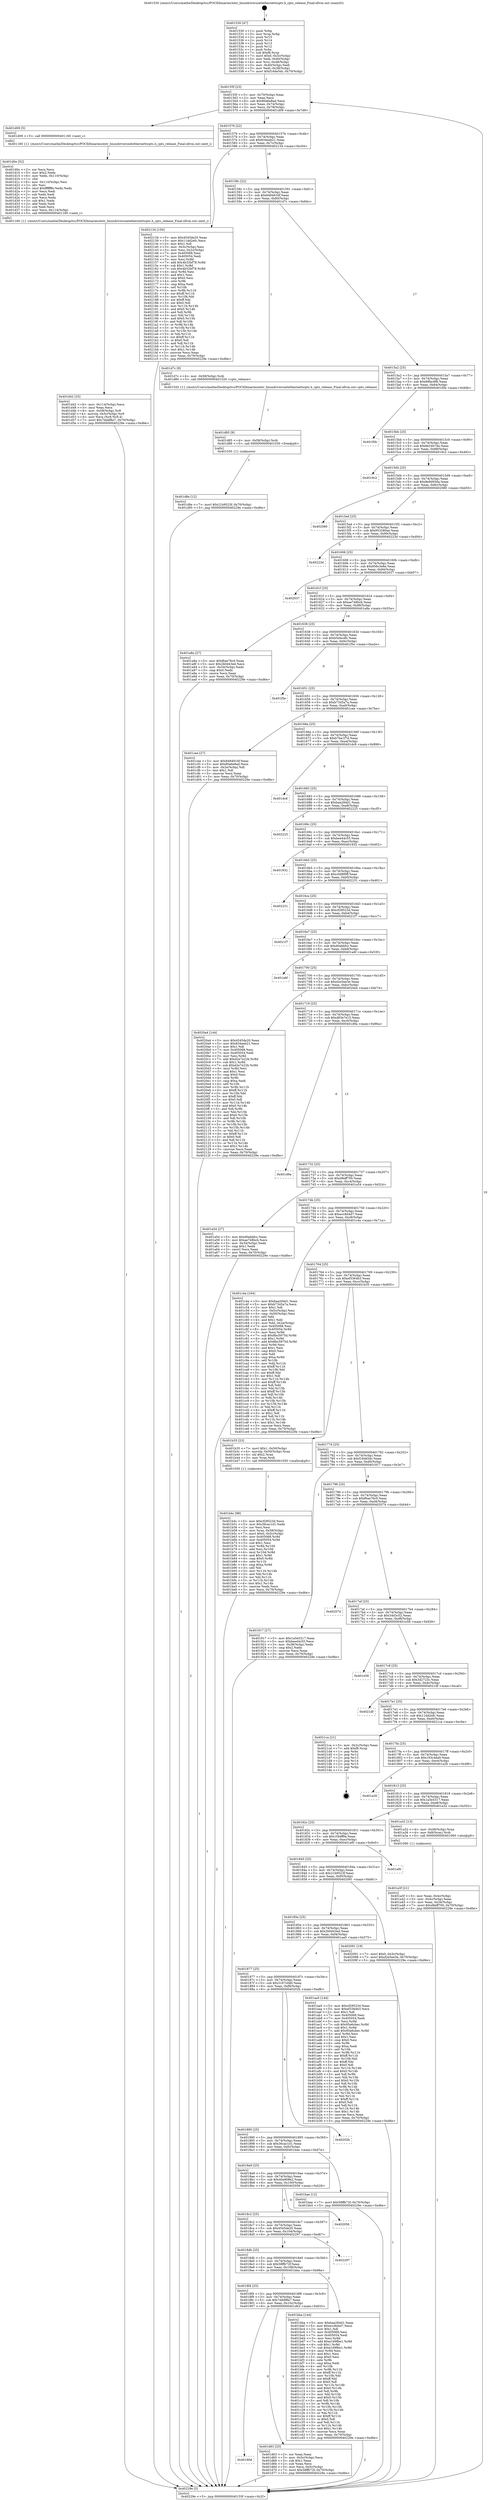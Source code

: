 digraph "0x401530" {
  label = "0x401530 (/mnt/c/Users/mathe/Desktop/tcc/POCII/binaries/extr_linuxdriversnetethernetticpts.h_cpts_release_Final-ollvm.out::main(0))"
  labelloc = "t"
  node[shape=record]

  Entry [label="",width=0.3,height=0.3,shape=circle,fillcolor=black,style=filled]
  "0x40155f" [label="{
     0x40155f [23]\l
     | [instrs]\l
     &nbsp;&nbsp;0x40155f \<+3\>: mov -0x70(%rbp),%eax\l
     &nbsp;&nbsp;0x401562 \<+2\>: mov %eax,%ecx\l
     &nbsp;&nbsp;0x401564 \<+6\>: sub $0x80a6e8ad,%ecx\l
     &nbsp;&nbsp;0x40156a \<+3\>: mov %eax,-0x74(%rbp)\l
     &nbsp;&nbsp;0x40156d \<+3\>: mov %ecx,-0x78(%rbp)\l
     &nbsp;&nbsp;0x401570 \<+6\>: je 0000000000401d09 \<main+0x7d9\>\l
  }"]
  "0x401d09" [label="{
     0x401d09 [5]\l
     | [instrs]\l
     &nbsp;&nbsp;0x401d09 \<+5\>: call 0000000000401160 \<next_i\>\l
     | [calls]\l
     &nbsp;&nbsp;0x401160 \{1\} (/mnt/c/Users/mathe/Desktop/tcc/POCII/binaries/extr_linuxdriversnetethernetticpts.h_cpts_release_Final-ollvm.out::next_i)\l
  }"]
  "0x401576" [label="{
     0x401576 [22]\l
     | [instrs]\l
     &nbsp;&nbsp;0x401576 \<+5\>: jmp 000000000040157b \<main+0x4b\>\l
     &nbsp;&nbsp;0x40157b \<+3\>: mov -0x74(%rbp),%eax\l
     &nbsp;&nbsp;0x40157e \<+5\>: sub $0x834eeb21,%eax\l
     &nbsp;&nbsp;0x401583 \<+3\>: mov %eax,-0x7c(%rbp)\l
     &nbsp;&nbsp;0x401586 \<+6\>: je 0000000000402134 \<main+0xc04\>\l
  }"]
  Exit [label="",width=0.3,height=0.3,shape=circle,fillcolor=black,style=filled,peripheries=2]
  "0x402134" [label="{
     0x402134 [150]\l
     | [instrs]\l
     &nbsp;&nbsp;0x402134 \<+5\>: mov $0x4545de20,%eax\l
     &nbsp;&nbsp;0x402139 \<+5\>: mov $0x11dd2efc,%ecx\l
     &nbsp;&nbsp;0x40213e \<+2\>: mov $0x1,%dl\l
     &nbsp;&nbsp;0x402140 \<+3\>: mov -0x3c(%rbp),%esi\l
     &nbsp;&nbsp;0x402143 \<+3\>: mov %esi,-0x2c(%rbp)\l
     &nbsp;&nbsp;0x402146 \<+7\>: mov 0x405068,%esi\l
     &nbsp;&nbsp;0x40214d \<+7\>: mov 0x405054,%edi\l
     &nbsp;&nbsp;0x402154 \<+3\>: mov %esi,%r8d\l
     &nbsp;&nbsp;0x402157 \<+7\>: add $0x4b32bf78,%r8d\l
     &nbsp;&nbsp;0x40215e \<+4\>: sub $0x1,%r8d\l
     &nbsp;&nbsp;0x402162 \<+7\>: sub $0x4b32bf78,%r8d\l
     &nbsp;&nbsp;0x402169 \<+4\>: imul %r8d,%esi\l
     &nbsp;&nbsp;0x40216d \<+3\>: and $0x1,%esi\l
     &nbsp;&nbsp;0x402170 \<+3\>: cmp $0x0,%esi\l
     &nbsp;&nbsp;0x402173 \<+4\>: sete %r9b\l
     &nbsp;&nbsp;0x402177 \<+3\>: cmp $0xa,%edi\l
     &nbsp;&nbsp;0x40217a \<+4\>: setl %r10b\l
     &nbsp;&nbsp;0x40217e \<+3\>: mov %r9b,%r11b\l
     &nbsp;&nbsp;0x402181 \<+4\>: xor $0xff,%r11b\l
     &nbsp;&nbsp;0x402185 \<+3\>: mov %r10b,%bl\l
     &nbsp;&nbsp;0x402188 \<+3\>: xor $0xff,%bl\l
     &nbsp;&nbsp;0x40218b \<+3\>: xor $0x0,%dl\l
     &nbsp;&nbsp;0x40218e \<+3\>: mov %r11b,%r14b\l
     &nbsp;&nbsp;0x402191 \<+4\>: and $0x0,%r14b\l
     &nbsp;&nbsp;0x402195 \<+3\>: and %dl,%r9b\l
     &nbsp;&nbsp;0x402198 \<+3\>: mov %bl,%r15b\l
     &nbsp;&nbsp;0x40219b \<+4\>: and $0x0,%r15b\l
     &nbsp;&nbsp;0x40219f \<+3\>: and %dl,%r10b\l
     &nbsp;&nbsp;0x4021a2 \<+3\>: or %r9b,%r14b\l
     &nbsp;&nbsp;0x4021a5 \<+3\>: or %r10b,%r15b\l
     &nbsp;&nbsp;0x4021a8 \<+3\>: xor %r15b,%r14b\l
     &nbsp;&nbsp;0x4021ab \<+3\>: or %bl,%r11b\l
     &nbsp;&nbsp;0x4021ae \<+4\>: xor $0xff,%r11b\l
     &nbsp;&nbsp;0x4021b2 \<+3\>: or $0x0,%dl\l
     &nbsp;&nbsp;0x4021b5 \<+3\>: and %dl,%r11b\l
     &nbsp;&nbsp;0x4021b8 \<+3\>: or %r11b,%r14b\l
     &nbsp;&nbsp;0x4021bb \<+4\>: test $0x1,%r14b\l
     &nbsp;&nbsp;0x4021bf \<+3\>: cmovne %ecx,%eax\l
     &nbsp;&nbsp;0x4021c2 \<+3\>: mov %eax,-0x70(%rbp)\l
     &nbsp;&nbsp;0x4021c5 \<+5\>: jmp 000000000040229e \<main+0xd6e\>\l
  }"]
  "0x40158c" [label="{
     0x40158c [22]\l
     | [instrs]\l
     &nbsp;&nbsp;0x40158c \<+5\>: jmp 0000000000401591 \<main+0x61\>\l
     &nbsp;&nbsp;0x401591 \<+3\>: mov -0x74(%rbp),%eax\l
     &nbsp;&nbsp;0x401594 \<+5\>: sub $0x8484916f,%eax\l
     &nbsp;&nbsp;0x401599 \<+3\>: mov %eax,-0x80(%rbp)\l
     &nbsp;&nbsp;0x40159c \<+6\>: je 0000000000401d7c \<main+0x84c\>\l
  }"]
  "0x401d8e" [label="{
     0x401d8e [12]\l
     | [instrs]\l
     &nbsp;&nbsp;0x401d8e \<+7\>: movl $0x21b9523f,-0x70(%rbp)\l
     &nbsp;&nbsp;0x401d95 \<+5\>: jmp 000000000040229e \<main+0xd6e\>\l
  }"]
  "0x401d7c" [label="{
     0x401d7c [9]\l
     | [instrs]\l
     &nbsp;&nbsp;0x401d7c \<+4\>: mov -0x58(%rbp),%rdi\l
     &nbsp;&nbsp;0x401d80 \<+5\>: call 0000000000401520 \<cpts_release\>\l
     | [calls]\l
     &nbsp;&nbsp;0x401520 \{1\} (/mnt/c/Users/mathe/Desktop/tcc/POCII/binaries/extr_linuxdriversnetethernetticpts.h_cpts_release_Final-ollvm.out::cpts_release)\l
  }"]
  "0x4015a2" [label="{
     0x4015a2 [25]\l
     | [instrs]\l
     &nbsp;&nbsp;0x4015a2 \<+5\>: jmp 00000000004015a7 \<main+0x77\>\l
     &nbsp;&nbsp;0x4015a7 \<+3\>: mov -0x74(%rbp),%eax\l
     &nbsp;&nbsp;0x4015aa \<+5\>: sub $0x89fac6f6,%eax\l
     &nbsp;&nbsp;0x4015af \<+6\>: mov %eax,-0x84(%rbp)\l
     &nbsp;&nbsp;0x4015b5 \<+6\>: je 0000000000401f0b \<main+0x9db\>\l
  }"]
  "0x401d85" [label="{
     0x401d85 [9]\l
     | [instrs]\l
     &nbsp;&nbsp;0x401d85 \<+4\>: mov -0x58(%rbp),%rdi\l
     &nbsp;&nbsp;0x401d89 \<+5\>: call 0000000000401030 \<free@plt\>\l
     | [calls]\l
     &nbsp;&nbsp;0x401030 \{1\} (unknown)\l
  }"]
  "0x401f0b" [label="{
     0x401f0b\l
  }", style=dashed]
  "0x4015bb" [label="{
     0x4015bb [25]\l
     | [instrs]\l
     &nbsp;&nbsp;0x4015bb \<+5\>: jmp 00000000004015c0 \<main+0x90\>\l
     &nbsp;&nbsp;0x4015c0 \<+3\>: mov -0x74(%rbp),%eax\l
     &nbsp;&nbsp;0x4015c3 \<+5\>: sub $0x8e24b7de,%eax\l
     &nbsp;&nbsp;0x4015c8 \<+6\>: mov %eax,-0x88(%rbp)\l
     &nbsp;&nbsp;0x4015ce \<+6\>: je 00000000004019c2 \<main+0x492\>\l
  }"]
  "0x40190d" [label="{
     0x40190d\l
  }", style=dashed]
  "0x4019c2" [label="{
     0x4019c2\l
  }", style=dashed]
  "0x4015d4" [label="{
     0x4015d4 [25]\l
     | [instrs]\l
     &nbsp;&nbsp;0x4015d4 \<+5\>: jmp 00000000004015d9 \<main+0xa9\>\l
     &nbsp;&nbsp;0x4015d9 \<+3\>: mov -0x74(%rbp),%eax\l
     &nbsp;&nbsp;0x4015dc \<+5\>: sub $0x8e9d93da,%eax\l
     &nbsp;&nbsp;0x4015e1 \<+6\>: mov %eax,-0x8c(%rbp)\l
     &nbsp;&nbsp;0x4015e7 \<+6\>: je 0000000000402080 \<main+0xb50\>\l
  }"]
  "0x401d63" [label="{
     0x401d63 [25]\l
     | [instrs]\l
     &nbsp;&nbsp;0x401d63 \<+2\>: xor %eax,%eax\l
     &nbsp;&nbsp;0x401d65 \<+3\>: mov -0x5c(%rbp),%ecx\l
     &nbsp;&nbsp;0x401d68 \<+3\>: sub $0x1,%eax\l
     &nbsp;&nbsp;0x401d6b \<+2\>: sub %eax,%ecx\l
     &nbsp;&nbsp;0x401d6d \<+3\>: mov %ecx,-0x5c(%rbp)\l
     &nbsp;&nbsp;0x401d70 \<+7\>: movl $0x58ffb72f,-0x70(%rbp)\l
     &nbsp;&nbsp;0x401d77 \<+5\>: jmp 000000000040229e \<main+0xd6e\>\l
  }"]
  "0x402080" [label="{
     0x402080\l
  }", style=dashed]
  "0x4015ed" [label="{
     0x4015ed [25]\l
     | [instrs]\l
     &nbsp;&nbsp;0x4015ed \<+5\>: jmp 00000000004015f2 \<main+0xc2\>\l
     &nbsp;&nbsp;0x4015f2 \<+3\>: mov -0x74(%rbp),%eax\l
     &nbsp;&nbsp;0x4015f5 \<+5\>: sub $0x953280ae,%eax\l
     &nbsp;&nbsp;0x4015fa \<+6\>: mov %eax,-0x90(%rbp)\l
     &nbsp;&nbsp;0x401600 \<+6\>: je 000000000040223d \<main+0xd0d\>\l
  }"]
  "0x401d42" [label="{
     0x401d42 [33]\l
     | [instrs]\l
     &nbsp;&nbsp;0x401d42 \<+6\>: mov -0x114(%rbp),%ecx\l
     &nbsp;&nbsp;0x401d48 \<+3\>: imul %eax,%ecx\l
     &nbsp;&nbsp;0x401d4b \<+4\>: mov -0x58(%rbp),%r8\l
     &nbsp;&nbsp;0x401d4f \<+4\>: movslq -0x5c(%rbp),%r9\l
     &nbsp;&nbsp;0x401d53 \<+4\>: mov %ecx,(%r8,%r9,4)\l
     &nbsp;&nbsp;0x401d57 \<+7\>: movl $0x7dddf8a7,-0x70(%rbp)\l
     &nbsp;&nbsp;0x401d5e \<+5\>: jmp 000000000040229e \<main+0xd6e\>\l
  }"]
  "0x40223d" [label="{
     0x40223d\l
  }", style=dashed]
  "0x401606" [label="{
     0x401606 [25]\l
     | [instrs]\l
     &nbsp;&nbsp;0x401606 \<+5\>: jmp 000000000040160b \<main+0xdb\>\l
     &nbsp;&nbsp;0x40160b \<+3\>: mov -0x74(%rbp),%eax\l
     &nbsp;&nbsp;0x40160e \<+5\>: sub $0x956c3e6e,%eax\l
     &nbsp;&nbsp;0x401613 \<+6\>: mov %eax,-0x94(%rbp)\l
     &nbsp;&nbsp;0x401619 \<+6\>: je 0000000000402037 \<main+0xb07\>\l
  }"]
  "0x401d0e" [label="{
     0x401d0e [52]\l
     | [instrs]\l
     &nbsp;&nbsp;0x401d0e \<+2\>: xor %ecx,%ecx\l
     &nbsp;&nbsp;0x401d10 \<+5\>: mov $0x2,%edx\l
     &nbsp;&nbsp;0x401d15 \<+6\>: mov %edx,-0x110(%rbp)\l
     &nbsp;&nbsp;0x401d1b \<+1\>: cltd\l
     &nbsp;&nbsp;0x401d1c \<+6\>: mov -0x110(%rbp),%esi\l
     &nbsp;&nbsp;0x401d22 \<+2\>: idiv %esi\l
     &nbsp;&nbsp;0x401d24 \<+6\>: imul $0xfffffffe,%edx,%edx\l
     &nbsp;&nbsp;0x401d2a \<+2\>: mov %ecx,%edi\l
     &nbsp;&nbsp;0x401d2c \<+2\>: sub %edx,%edi\l
     &nbsp;&nbsp;0x401d2e \<+2\>: mov %ecx,%edx\l
     &nbsp;&nbsp;0x401d30 \<+3\>: sub $0x1,%edx\l
     &nbsp;&nbsp;0x401d33 \<+2\>: add %edx,%edi\l
     &nbsp;&nbsp;0x401d35 \<+2\>: sub %edi,%ecx\l
     &nbsp;&nbsp;0x401d37 \<+6\>: mov %ecx,-0x114(%rbp)\l
     &nbsp;&nbsp;0x401d3d \<+5\>: call 0000000000401160 \<next_i\>\l
     | [calls]\l
     &nbsp;&nbsp;0x401160 \{1\} (/mnt/c/Users/mathe/Desktop/tcc/POCII/binaries/extr_linuxdriversnetethernetticpts.h_cpts_release_Final-ollvm.out::next_i)\l
  }"]
  "0x402037" [label="{
     0x402037\l
  }", style=dashed]
  "0x40161f" [label="{
     0x40161f [25]\l
     | [instrs]\l
     &nbsp;&nbsp;0x40161f \<+5\>: jmp 0000000000401624 \<main+0xf4\>\l
     &nbsp;&nbsp;0x401624 \<+3\>: mov -0x74(%rbp),%eax\l
     &nbsp;&nbsp;0x401627 \<+5\>: sub $0xae748bcb,%eax\l
     &nbsp;&nbsp;0x40162c \<+6\>: mov %eax,-0x98(%rbp)\l
     &nbsp;&nbsp;0x401632 \<+6\>: je 0000000000401a8a \<main+0x55a\>\l
  }"]
  "0x4018f4" [label="{
     0x4018f4 [25]\l
     | [instrs]\l
     &nbsp;&nbsp;0x4018f4 \<+5\>: jmp 00000000004018f9 \<main+0x3c9\>\l
     &nbsp;&nbsp;0x4018f9 \<+3\>: mov -0x74(%rbp),%eax\l
     &nbsp;&nbsp;0x4018fc \<+5\>: sub $0x7dddf8a7,%eax\l
     &nbsp;&nbsp;0x401901 \<+6\>: mov %eax,-0x10c(%rbp)\l
     &nbsp;&nbsp;0x401907 \<+6\>: je 0000000000401d63 \<main+0x833\>\l
  }"]
  "0x401a8a" [label="{
     0x401a8a [27]\l
     | [instrs]\l
     &nbsp;&nbsp;0x401a8a \<+5\>: mov $0xf6ae76c0,%eax\l
     &nbsp;&nbsp;0x401a8f \<+5\>: mov $0x2b0d43ed,%ecx\l
     &nbsp;&nbsp;0x401a94 \<+3\>: mov -0x34(%rbp),%edx\l
     &nbsp;&nbsp;0x401a97 \<+3\>: cmp $0x0,%edx\l
     &nbsp;&nbsp;0x401a9a \<+3\>: cmove %ecx,%eax\l
     &nbsp;&nbsp;0x401a9d \<+3\>: mov %eax,-0x70(%rbp)\l
     &nbsp;&nbsp;0x401aa0 \<+5\>: jmp 000000000040229e \<main+0xd6e\>\l
  }"]
  "0x401638" [label="{
     0x401638 [25]\l
     | [instrs]\l
     &nbsp;&nbsp;0x401638 \<+5\>: jmp 000000000040163d \<main+0x10d\>\l
     &nbsp;&nbsp;0x40163d \<+3\>: mov -0x74(%rbp),%eax\l
     &nbsp;&nbsp;0x401640 \<+5\>: sub $0xb5d4cdfc,%eax\l
     &nbsp;&nbsp;0x401645 \<+6\>: mov %eax,-0x9c(%rbp)\l
     &nbsp;&nbsp;0x40164b \<+6\>: je 0000000000401f5e \<main+0xa2e\>\l
  }"]
  "0x401bba" [label="{
     0x401bba [144]\l
     | [instrs]\l
     &nbsp;&nbsp;0x401bba \<+5\>: mov $0xbaa284d1,%eax\l
     &nbsp;&nbsp;0x401bbf \<+5\>: mov $0xecc8d4d7,%ecx\l
     &nbsp;&nbsp;0x401bc4 \<+2\>: mov $0x1,%dl\l
     &nbsp;&nbsp;0x401bc6 \<+7\>: mov 0x405068,%esi\l
     &nbsp;&nbsp;0x401bcd \<+7\>: mov 0x405054,%edi\l
     &nbsp;&nbsp;0x401bd4 \<+3\>: mov %esi,%r8d\l
     &nbsp;&nbsp;0x401bd7 \<+7\>: add $0xe169fbe1,%r8d\l
     &nbsp;&nbsp;0x401bde \<+4\>: sub $0x1,%r8d\l
     &nbsp;&nbsp;0x401be2 \<+7\>: sub $0xe169fbe1,%r8d\l
     &nbsp;&nbsp;0x401be9 \<+4\>: imul %r8d,%esi\l
     &nbsp;&nbsp;0x401bed \<+3\>: and $0x1,%esi\l
     &nbsp;&nbsp;0x401bf0 \<+3\>: cmp $0x0,%esi\l
     &nbsp;&nbsp;0x401bf3 \<+4\>: sete %r9b\l
     &nbsp;&nbsp;0x401bf7 \<+3\>: cmp $0xa,%edi\l
     &nbsp;&nbsp;0x401bfa \<+4\>: setl %r10b\l
     &nbsp;&nbsp;0x401bfe \<+3\>: mov %r9b,%r11b\l
     &nbsp;&nbsp;0x401c01 \<+4\>: xor $0xff,%r11b\l
     &nbsp;&nbsp;0x401c05 \<+3\>: mov %r10b,%bl\l
     &nbsp;&nbsp;0x401c08 \<+3\>: xor $0xff,%bl\l
     &nbsp;&nbsp;0x401c0b \<+3\>: xor $0x0,%dl\l
     &nbsp;&nbsp;0x401c0e \<+3\>: mov %r11b,%r14b\l
     &nbsp;&nbsp;0x401c11 \<+4\>: and $0x0,%r14b\l
     &nbsp;&nbsp;0x401c15 \<+3\>: and %dl,%r9b\l
     &nbsp;&nbsp;0x401c18 \<+3\>: mov %bl,%r15b\l
     &nbsp;&nbsp;0x401c1b \<+4\>: and $0x0,%r15b\l
     &nbsp;&nbsp;0x401c1f \<+3\>: and %dl,%r10b\l
     &nbsp;&nbsp;0x401c22 \<+3\>: or %r9b,%r14b\l
     &nbsp;&nbsp;0x401c25 \<+3\>: or %r10b,%r15b\l
     &nbsp;&nbsp;0x401c28 \<+3\>: xor %r15b,%r14b\l
     &nbsp;&nbsp;0x401c2b \<+3\>: or %bl,%r11b\l
     &nbsp;&nbsp;0x401c2e \<+4\>: xor $0xff,%r11b\l
     &nbsp;&nbsp;0x401c32 \<+3\>: or $0x0,%dl\l
     &nbsp;&nbsp;0x401c35 \<+3\>: and %dl,%r11b\l
     &nbsp;&nbsp;0x401c38 \<+3\>: or %r11b,%r14b\l
     &nbsp;&nbsp;0x401c3b \<+4\>: test $0x1,%r14b\l
     &nbsp;&nbsp;0x401c3f \<+3\>: cmovne %ecx,%eax\l
     &nbsp;&nbsp;0x401c42 \<+3\>: mov %eax,-0x70(%rbp)\l
     &nbsp;&nbsp;0x401c45 \<+5\>: jmp 000000000040229e \<main+0xd6e\>\l
  }"]
  "0x401f5e" [label="{
     0x401f5e\l
  }", style=dashed]
  "0x401651" [label="{
     0x401651 [25]\l
     | [instrs]\l
     &nbsp;&nbsp;0x401651 \<+5\>: jmp 0000000000401656 \<main+0x126\>\l
     &nbsp;&nbsp;0x401656 \<+3\>: mov -0x74(%rbp),%eax\l
     &nbsp;&nbsp;0x401659 \<+5\>: sub $0xb7345a7a,%eax\l
     &nbsp;&nbsp;0x40165e \<+6\>: mov %eax,-0xa0(%rbp)\l
     &nbsp;&nbsp;0x401664 \<+6\>: je 0000000000401cee \<main+0x7be\>\l
  }"]
  "0x4018db" [label="{
     0x4018db [25]\l
     | [instrs]\l
     &nbsp;&nbsp;0x4018db \<+5\>: jmp 00000000004018e0 \<main+0x3b0\>\l
     &nbsp;&nbsp;0x4018e0 \<+3\>: mov -0x74(%rbp),%eax\l
     &nbsp;&nbsp;0x4018e3 \<+5\>: sub $0x58ffb72f,%eax\l
     &nbsp;&nbsp;0x4018e8 \<+6\>: mov %eax,-0x108(%rbp)\l
     &nbsp;&nbsp;0x4018ee \<+6\>: je 0000000000401bba \<main+0x68a\>\l
  }"]
  "0x401cee" [label="{
     0x401cee [27]\l
     | [instrs]\l
     &nbsp;&nbsp;0x401cee \<+5\>: mov $0x8484916f,%eax\l
     &nbsp;&nbsp;0x401cf3 \<+5\>: mov $0x80a6e8ad,%ecx\l
     &nbsp;&nbsp;0x401cf8 \<+3\>: mov -0x2e(%rbp),%dl\l
     &nbsp;&nbsp;0x401cfb \<+3\>: test $0x1,%dl\l
     &nbsp;&nbsp;0x401cfe \<+3\>: cmovne %ecx,%eax\l
     &nbsp;&nbsp;0x401d01 \<+3\>: mov %eax,-0x70(%rbp)\l
     &nbsp;&nbsp;0x401d04 \<+5\>: jmp 000000000040229e \<main+0xd6e\>\l
  }"]
  "0x40166a" [label="{
     0x40166a [25]\l
     | [instrs]\l
     &nbsp;&nbsp;0x40166a \<+5\>: jmp 000000000040166f \<main+0x13f\>\l
     &nbsp;&nbsp;0x40166f \<+3\>: mov -0x74(%rbp),%eax\l
     &nbsp;&nbsp;0x401672 \<+5\>: sub $0xb7be1f7d,%eax\l
     &nbsp;&nbsp;0x401677 \<+6\>: mov %eax,-0xa4(%rbp)\l
     &nbsp;&nbsp;0x40167d \<+6\>: je 0000000000401dc8 \<main+0x898\>\l
  }"]
  "0x402297" [label="{
     0x402297\l
  }", style=dashed]
  "0x401dc8" [label="{
     0x401dc8\l
  }", style=dashed]
  "0x401683" [label="{
     0x401683 [25]\l
     | [instrs]\l
     &nbsp;&nbsp;0x401683 \<+5\>: jmp 0000000000401688 \<main+0x158\>\l
     &nbsp;&nbsp;0x401688 \<+3\>: mov -0x74(%rbp),%eax\l
     &nbsp;&nbsp;0x40168b \<+5\>: sub $0xbaa284d1,%eax\l
     &nbsp;&nbsp;0x401690 \<+6\>: mov %eax,-0xa8(%rbp)\l
     &nbsp;&nbsp;0x401696 \<+6\>: je 0000000000402225 \<main+0xcf5\>\l
  }"]
  "0x4018c2" [label="{
     0x4018c2 [25]\l
     | [instrs]\l
     &nbsp;&nbsp;0x4018c2 \<+5\>: jmp 00000000004018c7 \<main+0x397\>\l
     &nbsp;&nbsp;0x4018c7 \<+3\>: mov -0x74(%rbp),%eax\l
     &nbsp;&nbsp;0x4018ca \<+5\>: sub $0x4545de20,%eax\l
     &nbsp;&nbsp;0x4018cf \<+6\>: mov %eax,-0x104(%rbp)\l
     &nbsp;&nbsp;0x4018d5 \<+6\>: je 0000000000402297 \<main+0xd67\>\l
  }"]
  "0x402225" [label="{
     0x402225\l
  }", style=dashed]
  "0x40169c" [label="{
     0x40169c [25]\l
     | [instrs]\l
     &nbsp;&nbsp;0x40169c \<+5\>: jmp 00000000004016a1 \<main+0x171\>\l
     &nbsp;&nbsp;0x4016a1 \<+3\>: mov -0x74(%rbp),%eax\l
     &nbsp;&nbsp;0x4016a4 \<+5\>: sub $0xbee44c55,%eax\l
     &nbsp;&nbsp;0x4016a9 \<+6\>: mov %eax,-0xac(%rbp)\l
     &nbsp;&nbsp;0x4016af \<+6\>: je 0000000000401932 \<main+0x402\>\l
  }"]
  "0x402056" [label="{
     0x402056\l
  }", style=dashed]
  "0x401932" [label="{
     0x401932\l
  }", style=dashed]
  "0x4016b5" [label="{
     0x4016b5 [25]\l
     | [instrs]\l
     &nbsp;&nbsp;0x4016b5 \<+5\>: jmp 00000000004016ba \<main+0x18a\>\l
     &nbsp;&nbsp;0x4016ba \<+3\>: mov -0x74(%rbp),%eax\l
     &nbsp;&nbsp;0x4016bd \<+5\>: sub $0xc0d8f0ff,%eax\l
     &nbsp;&nbsp;0x4016c2 \<+6\>: mov %eax,-0xb0(%rbp)\l
     &nbsp;&nbsp;0x4016c8 \<+6\>: je 0000000000402231 \<main+0xd01\>\l
  }"]
  "0x4018a9" [label="{
     0x4018a9 [25]\l
     | [instrs]\l
     &nbsp;&nbsp;0x4018a9 \<+5\>: jmp 00000000004018ae \<main+0x37e\>\l
     &nbsp;&nbsp;0x4018ae \<+3\>: mov -0x74(%rbp),%eax\l
     &nbsp;&nbsp;0x4018b1 \<+5\>: sub $0x40a908e2,%eax\l
     &nbsp;&nbsp;0x4018b6 \<+6\>: mov %eax,-0x100(%rbp)\l
     &nbsp;&nbsp;0x4018bc \<+6\>: je 0000000000402056 \<main+0xb26\>\l
  }"]
  "0x402231" [label="{
     0x402231\l
  }", style=dashed]
  "0x4016ce" [label="{
     0x4016ce [25]\l
     | [instrs]\l
     &nbsp;&nbsp;0x4016ce \<+5\>: jmp 00000000004016d3 \<main+0x1a3\>\l
     &nbsp;&nbsp;0x4016d3 \<+3\>: mov -0x74(%rbp),%eax\l
     &nbsp;&nbsp;0x4016d6 \<+5\>: sub $0xcf28523d,%eax\l
     &nbsp;&nbsp;0x4016db \<+6\>: mov %eax,-0xb4(%rbp)\l
     &nbsp;&nbsp;0x4016e1 \<+6\>: je 00000000004021f7 \<main+0xcc7\>\l
  }"]
  "0x401bae" [label="{
     0x401bae [12]\l
     | [instrs]\l
     &nbsp;&nbsp;0x401bae \<+7\>: movl $0x58ffb72f,-0x70(%rbp)\l
     &nbsp;&nbsp;0x401bb5 \<+5\>: jmp 000000000040229e \<main+0xd6e\>\l
  }"]
  "0x4021f7" [label="{
     0x4021f7\l
  }", style=dashed]
  "0x4016e7" [label="{
     0x4016e7 [25]\l
     | [instrs]\l
     &nbsp;&nbsp;0x4016e7 \<+5\>: jmp 00000000004016ec \<main+0x1bc\>\l
     &nbsp;&nbsp;0x4016ec \<+3\>: mov -0x74(%rbp),%eax\l
     &nbsp;&nbsp;0x4016ef \<+5\>: sub $0xd0abbfcc,%eax\l
     &nbsp;&nbsp;0x4016f4 \<+6\>: mov %eax,-0xb8(%rbp)\l
     &nbsp;&nbsp;0x4016fa \<+6\>: je 0000000000401a6f \<main+0x53f\>\l
  }"]
  "0x401890" [label="{
     0x401890 [25]\l
     | [instrs]\l
     &nbsp;&nbsp;0x401890 \<+5\>: jmp 0000000000401895 \<main+0x365\>\l
     &nbsp;&nbsp;0x401895 \<+3\>: mov -0x74(%rbp),%eax\l
     &nbsp;&nbsp;0x401898 \<+5\>: sub $0x36cac1d1,%eax\l
     &nbsp;&nbsp;0x40189d \<+6\>: mov %eax,-0xfc(%rbp)\l
     &nbsp;&nbsp;0x4018a3 \<+6\>: je 0000000000401bae \<main+0x67e\>\l
  }"]
  "0x401a6f" [label="{
     0x401a6f\l
  }", style=dashed]
  "0x401700" [label="{
     0x401700 [25]\l
     | [instrs]\l
     &nbsp;&nbsp;0x401700 \<+5\>: jmp 0000000000401705 \<main+0x1d5\>\l
     &nbsp;&nbsp;0x401705 \<+3\>: mov -0x74(%rbp),%eax\l
     &nbsp;&nbsp;0x401708 \<+5\>: sub $0xd2e5ee3e,%eax\l
     &nbsp;&nbsp;0x40170d \<+6\>: mov %eax,-0xbc(%rbp)\l
     &nbsp;&nbsp;0x401713 \<+6\>: je 00000000004020a4 \<main+0xb74\>\l
  }"]
  "0x40202b" [label="{
     0x40202b\l
  }", style=dashed]
  "0x4020a4" [label="{
     0x4020a4 [144]\l
     | [instrs]\l
     &nbsp;&nbsp;0x4020a4 \<+5\>: mov $0x4545de20,%eax\l
     &nbsp;&nbsp;0x4020a9 \<+5\>: mov $0x834eeb21,%ecx\l
     &nbsp;&nbsp;0x4020ae \<+2\>: mov $0x1,%dl\l
     &nbsp;&nbsp;0x4020b0 \<+7\>: mov 0x405068,%esi\l
     &nbsp;&nbsp;0x4020b7 \<+7\>: mov 0x405054,%edi\l
     &nbsp;&nbsp;0x4020be \<+3\>: mov %esi,%r8d\l
     &nbsp;&nbsp;0x4020c1 \<+7\>: add $0xd2e7e22b,%r8d\l
     &nbsp;&nbsp;0x4020c8 \<+4\>: sub $0x1,%r8d\l
     &nbsp;&nbsp;0x4020cc \<+7\>: sub $0xd2e7e22b,%r8d\l
     &nbsp;&nbsp;0x4020d3 \<+4\>: imul %r8d,%esi\l
     &nbsp;&nbsp;0x4020d7 \<+3\>: and $0x1,%esi\l
     &nbsp;&nbsp;0x4020da \<+3\>: cmp $0x0,%esi\l
     &nbsp;&nbsp;0x4020dd \<+4\>: sete %r9b\l
     &nbsp;&nbsp;0x4020e1 \<+3\>: cmp $0xa,%edi\l
     &nbsp;&nbsp;0x4020e4 \<+4\>: setl %r10b\l
     &nbsp;&nbsp;0x4020e8 \<+3\>: mov %r9b,%r11b\l
     &nbsp;&nbsp;0x4020eb \<+4\>: xor $0xff,%r11b\l
     &nbsp;&nbsp;0x4020ef \<+3\>: mov %r10b,%bl\l
     &nbsp;&nbsp;0x4020f2 \<+3\>: xor $0xff,%bl\l
     &nbsp;&nbsp;0x4020f5 \<+3\>: xor $0x0,%dl\l
     &nbsp;&nbsp;0x4020f8 \<+3\>: mov %r11b,%r14b\l
     &nbsp;&nbsp;0x4020fb \<+4\>: and $0x0,%r14b\l
     &nbsp;&nbsp;0x4020ff \<+3\>: and %dl,%r9b\l
     &nbsp;&nbsp;0x402102 \<+3\>: mov %bl,%r15b\l
     &nbsp;&nbsp;0x402105 \<+4\>: and $0x0,%r15b\l
     &nbsp;&nbsp;0x402109 \<+3\>: and %dl,%r10b\l
     &nbsp;&nbsp;0x40210c \<+3\>: or %r9b,%r14b\l
     &nbsp;&nbsp;0x40210f \<+3\>: or %r10b,%r15b\l
     &nbsp;&nbsp;0x402112 \<+3\>: xor %r15b,%r14b\l
     &nbsp;&nbsp;0x402115 \<+3\>: or %bl,%r11b\l
     &nbsp;&nbsp;0x402118 \<+4\>: xor $0xff,%r11b\l
     &nbsp;&nbsp;0x40211c \<+3\>: or $0x0,%dl\l
     &nbsp;&nbsp;0x40211f \<+3\>: and %dl,%r11b\l
     &nbsp;&nbsp;0x402122 \<+3\>: or %r11b,%r14b\l
     &nbsp;&nbsp;0x402125 \<+4\>: test $0x1,%r14b\l
     &nbsp;&nbsp;0x402129 \<+3\>: cmovne %ecx,%eax\l
     &nbsp;&nbsp;0x40212c \<+3\>: mov %eax,-0x70(%rbp)\l
     &nbsp;&nbsp;0x40212f \<+5\>: jmp 000000000040229e \<main+0xd6e\>\l
  }"]
  "0x401719" [label="{
     0x401719 [25]\l
     | [instrs]\l
     &nbsp;&nbsp;0x401719 \<+5\>: jmp 000000000040171e \<main+0x1ee\>\l
     &nbsp;&nbsp;0x40171e \<+3\>: mov -0x74(%rbp),%eax\l
     &nbsp;&nbsp;0x401721 \<+5\>: sub $0xd83e7e15,%eax\l
     &nbsp;&nbsp;0x401726 \<+6\>: mov %eax,-0xc0(%rbp)\l
     &nbsp;&nbsp;0x40172c \<+6\>: je 0000000000401d9a \<main+0x86a\>\l
  }"]
  "0x401b4c" [label="{
     0x401b4c [98]\l
     | [instrs]\l
     &nbsp;&nbsp;0x401b4c \<+5\>: mov $0xcf28523d,%ecx\l
     &nbsp;&nbsp;0x401b51 \<+5\>: mov $0x36cac1d1,%edx\l
     &nbsp;&nbsp;0x401b56 \<+2\>: xor %esi,%esi\l
     &nbsp;&nbsp;0x401b58 \<+4\>: mov %rax,-0x58(%rbp)\l
     &nbsp;&nbsp;0x401b5c \<+7\>: movl $0x0,-0x5c(%rbp)\l
     &nbsp;&nbsp;0x401b63 \<+8\>: mov 0x405068,%r8d\l
     &nbsp;&nbsp;0x401b6b \<+8\>: mov 0x405054,%r9d\l
     &nbsp;&nbsp;0x401b73 \<+3\>: sub $0x1,%esi\l
     &nbsp;&nbsp;0x401b76 \<+3\>: mov %r8d,%r10d\l
     &nbsp;&nbsp;0x401b79 \<+3\>: add %esi,%r10d\l
     &nbsp;&nbsp;0x401b7c \<+4\>: imul %r10d,%r8d\l
     &nbsp;&nbsp;0x401b80 \<+4\>: and $0x1,%r8d\l
     &nbsp;&nbsp;0x401b84 \<+4\>: cmp $0x0,%r8d\l
     &nbsp;&nbsp;0x401b88 \<+4\>: sete %r11b\l
     &nbsp;&nbsp;0x401b8c \<+4\>: cmp $0xa,%r9d\l
     &nbsp;&nbsp;0x401b90 \<+3\>: setl %bl\l
     &nbsp;&nbsp;0x401b93 \<+3\>: mov %r11b,%r14b\l
     &nbsp;&nbsp;0x401b96 \<+3\>: and %bl,%r14b\l
     &nbsp;&nbsp;0x401b99 \<+3\>: xor %bl,%r11b\l
     &nbsp;&nbsp;0x401b9c \<+3\>: or %r11b,%r14b\l
     &nbsp;&nbsp;0x401b9f \<+4\>: test $0x1,%r14b\l
     &nbsp;&nbsp;0x401ba3 \<+3\>: cmovne %edx,%ecx\l
     &nbsp;&nbsp;0x401ba6 \<+3\>: mov %ecx,-0x70(%rbp)\l
     &nbsp;&nbsp;0x401ba9 \<+5\>: jmp 000000000040229e \<main+0xd6e\>\l
  }"]
  "0x401d9a" [label="{
     0x401d9a\l
  }", style=dashed]
  "0x401732" [label="{
     0x401732 [25]\l
     | [instrs]\l
     &nbsp;&nbsp;0x401732 \<+5\>: jmp 0000000000401737 \<main+0x207\>\l
     &nbsp;&nbsp;0x401737 \<+3\>: mov -0x74(%rbp),%eax\l
     &nbsp;&nbsp;0x40173a \<+5\>: sub $0xd9eff700,%eax\l
     &nbsp;&nbsp;0x40173f \<+6\>: mov %eax,-0xc4(%rbp)\l
     &nbsp;&nbsp;0x401745 \<+6\>: je 0000000000401a54 \<main+0x524\>\l
  }"]
  "0x401877" [label="{
     0x401877 [25]\l
     | [instrs]\l
     &nbsp;&nbsp;0x401877 \<+5\>: jmp 000000000040187c \<main+0x34c\>\l
     &nbsp;&nbsp;0x40187c \<+3\>: mov -0x74(%rbp),%eax\l
     &nbsp;&nbsp;0x40187f \<+5\>: sub $0x3167c0d0,%eax\l
     &nbsp;&nbsp;0x401884 \<+6\>: mov %eax,-0xf8(%rbp)\l
     &nbsp;&nbsp;0x40188a \<+6\>: je 000000000040202b \<main+0xafb\>\l
  }"]
  "0x401a54" [label="{
     0x401a54 [27]\l
     | [instrs]\l
     &nbsp;&nbsp;0x401a54 \<+5\>: mov $0xd0abbfcc,%eax\l
     &nbsp;&nbsp;0x401a59 \<+5\>: mov $0xae748bcb,%ecx\l
     &nbsp;&nbsp;0x401a5e \<+3\>: mov -0x34(%rbp),%edx\l
     &nbsp;&nbsp;0x401a61 \<+3\>: cmp $0x1,%edx\l
     &nbsp;&nbsp;0x401a64 \<+3\>: cmovl %ecx,%eax\l
     &nbsp;&nbsp;0x401a67 \<+3\>: mov %eax,-0x70(%rbp)\l
     &nbsp;&nbsp;0x401a6a \<+5\>: jmp 000000000040229e \<main+0xd6e\>\l
  }"]
  "0x40174b" [label="{
     0x40174b [25]\l
     | [instrs]\l
     &nbsp;&nbsp;0x40174b \<+5\>: jmp 0000000000401750 \<main+0x220\>\l
     &nbsp;&nbsp;0x401750 \<+3\>: mov -0x74(%rbp),%eax\l
     &nbsp;&nbsp;0x401753 \<+5\>: sub $0xecc8d4d7,%eax\l
     &nbsp;&nbsp;0x401758 \<+6\>: mov %eax,-0xc8(%rbp)\l
     &nbsp;&nbsp;0x40175e \<+6\>: je 0000000000401c4a \<main+0x71a\>\l
  }"]
  "0x401aa5" [label="{
     0x401aa5 [144]\l
     | [instrs]\l
     &nbsp;&nbsp;0x401aa5 \<+5\>: mov $0xcf28523d,%eax\l
     &nbsp;&nbsp;0x401aaa \<+5\>: mov $0xef3364b3,%ecx\l
     &nbsp;&nbsp;0x401aaf \<+2\>: mov $0x1,%dl\l
     &nbsp;&nbsp;0x401ab1 \<+7\>: mov 0x405068,%esi\l
     &nbsp;&nbsp;0x401ab8 \<+7\>: mov 0x405054,%edi\l
     &nbsp;&nbsp;0x401abf \<+3\>: mov %esi,%r8d\l
     &nbsp;&nbsp;0x401ac2 \<+7\>: sub $0x95a6cbec,%r8d\l
     &nbsp;&nbsp;0x401ac9 \<+4\>: sub $0x1,%r8d\l
     &nbsp;&nbsp;0x401acd \<+7\>: add $0x95a6cbec,%r8d\l
     &nbsp;&nbsp;0x401ad4 \<+4\>: imul %r8d,%esi\l
     &nbsp;&nbsp;0x401ad8 \<+3\>: and $0x1,%esi\l
     &nbsp;&nbsp;0x401adb \<+3\>: cmp $0x0,%esi\l
     &nbsp;&nbsp;0x401ade \<+4\>: sete %r9b\l
     &nbsp;&nbsp;0x401ae2 \<+3\>: cmp $0xa,%edi\l
     &nbsp;&nbsp;0x401ae5 \<+4\>: setl %r10b\l
     &nbsp;&nbsp;0x401ae9 \<+3\>: mov %r9b,%r11b\l
     &nbsp;&nbsp;0x401aec \<+4\>: xor $0xff,%r11b\l
     &nbsp;&nbsp;0x401af0 \<+3\>: mov %r10b,%bl\l
     &nbsp;&nbsp;0x401af3 \<+3\>: xor $0xff,%bl\l
     &nbsp;&nbsp;0x401af6 \<+3\>: xor $0x0,%dl\l
     &nbsp;&nbsp;0x401af9 \<+3\>: mov %r11b,%r14b\l
     &nbsp;&nbsp;0x401afc \<+4\>: and $0x0,%r14b\l
     &nbsp;&nbsp;0x401b00 \<+3\>: and %dl,%r9b\l
     &nbsp;&nbsp;0x401b03 \<+3\>: mov %bl,%r15b\l
     &nbsp;&nbsp;0x401b06 \<+4\>: and $0x0,%r15b\l
     &nbsp;&nbsp;0x401b0a \<+3\>: and %dl,%r10b\l
     &nbsp;&nbsp;0x401b0d \<+3\>: or %r9b,%r14b\l
     &nbsp;&nbsp;0x401b10 \<+3\>: or %r10b,%r15b\l
     &nbsp;&nbsp;0x401b13 \<+3\>: xor %r15b,%r14b\l
     &nbsp;&nbsp;0x401b16 \<+3\>: or %bl,%r11b\l
     &nbsp;&nbsp;0x401b19 \<+4\>: xor $0xff,%r11b\l
     &nbsp;&nbsp;0x401b1d \<+3\>: or $0x0,%dl\l
     &nbsp;&nbsp;0x401b20 \<+3\>: and %dl,%r11b\l
     &nbsp;&nbsp;0x401b23 \<+3\>: or %r11b,%r14b\l
     &nbsp;&nbsp;0x401b26 \<+4\>: test $0x1,%r14b\l
     &nbsp;&nbsp;0x401b2a \<+3\>: cmovne %ecx,%eax\l
     &nbsp;&nbsp;0x401b2d \<+3\>: mov %eax,-0x70(%rbp)\l
     &nbsp;&nbsp;0x401b30 \<+5\>: jmp 000000000040229e \<main+0xd6e\>\l
  }"]
  "0x401c4a" [label="{
     0x401c4a [164]\l
     | [instrs]\l
     &nbsp;&nbsp;0x401c4a \<+5\>: mov $0xbaa284d1,%eax\l
     &nbsp;&nbsp;0x401c4f \<+5\>: mov $0xb7345a7a,%ecx\l
     &nbsp;&nbsp;0x401c54 \<+2\>: mov $0x1,%dl\l
     &nbsp;&nbsp;0x401c56 \<+3\>: mov -0x5c(%rbp),%esi\l
     &nbsp;&nbsp;0x401c59 \<+3\>: cmp -0x50(%rbp),%esi\l
     &nbsp;&nbsp;0x401c5c \<+4\>: setl %dil\l
     &nbsp;&nbsp;0x401c60 \<+4\>: and $0x1,%dil\l
     &nbsp;&nbsp;0x401c64 \<+4\>: mov %dil,-0x2e(%rbp)\l
     &nbsp;&nbsp;0x401c68 \<+7\>: mov 0x405068,%esi\l
     &nbsp;&nbsp;0x401c6f \<+8\>: mov 0x405054,%r8d\l
     &nbsp;&nbsp;0x401c77 \<+3\>: mov %esi,%r9d\l
     &nbsp;&nbsp;0x401c7a \<+7\>: sub $0x8bc5975d,%r9d\l
     &nbsp;&nbsp;0x401c81 \<+4\>: sub $0x1,%r9d\l
     &nbsp;&nbsp;0x401c85 \<+7\>: add $0x8bc5975d,%r9d\l
     &nbsp;&nbsp;0x401c8c \<+4\>: imul %r9d,%esi\l
     &nbsp;&nbsp;0x401c90 \<+3\>: and $0x1,%esi\l
     &nbsp;&nbsp;0x401c93 \<+3\>: cmp $0x0,%esi\l
     &nbsp;&nbsp;0x401c96 \<+4\>: sete %dil\l
     &nbsp;&nbsp;0x401c9a \<+4\>: cmp $0xa,%r8d\l
     &nbsp;&nbsp;0x401c9e \<+4\>: setl %r10b\l
     &nbsp;&nbsp;0x401ca2 \<+3\>: mov %dil,%r11b\l
     &nbsp;&nbsp;0x401ca5 \<+4\>: xor $0xff,%r11b\l
     &nbsp;&nbsp;0x401ca9 \<+3\>: mov %r10b,%bl\l
     &nbsp;&nbsp;0x401cac \<+3\>: xor $0xff,%bl\l
     &nbsp;&nbsp;0x401caf \<+3\>: xor $0x1,%dl\l
     &nbsp;&nbsp;0x401cb2 \<+3\>: mov %r11b,%r14b\l
     &nbsp;&nbsp;0x401cb5 \<+4\>: and $0xff,%r14b\l
     &nbsp;&nbsp;0x401cb9 \<+3\>: and %dl,%dil\l
     &nbsp;&nbsp;0x401cbc \<+3\>: mov %bl,%r15b\l
     &nbsp;&nbsp;0x401cbf \<+4\>: and $0xff,%r15b\l
     &nbsp;&nbsp;0x401cc3 \<+3\>: and %dl,%r10b\l
     &nbsp;&nbsp;0x401cc6 \<+3\>: or %dil,%r14b\l
     &nbsp;&nbsp;0x401cc9 \<+3\>: or %r10b,%r15b\l
     &nbsp;&nbsp;0x401ccc \<+3\>: xor %r15b,%r14b\l
     &nbsp;&nbsp;0x401ccf \<+3\>: or %bl,%r11b\l
     &nbsp;&nbsp;0x401cd2 \<+4\>: xor $0xff,%r11b\l
     &nbsp;&nbsp;0x401cd6 \<+3\>: or $0x1,%dl\l
     &nbsp;&nbsp;0x401cd9 \<+3\>: and %dl,%r11b\l
     &nbsp;&nbsp;0x401cdc \<+3\>: or %r11b,%r14b\l
     &nbsp;&nbsp;0x401cdf \<+4\>: test $0x1,%r14b\l
     &nbsp;&nbsp;0x401ce3 \<+3\>: cmovne %ecx,%eax\l
     &nbsp;&nbsp;0x401ce6 \<+3\>: mov %eax,-0x70(%rbp)\l
     &nbsp;&nbsp;0x401ce9 \<+5\>: jmp 000000000040229e \<main+0xd6e\>\l
  }"]
  "0x401764" [label="{
     0x401764 [25]\l
     | [instrs]\l
     &nbsp;&nbsp;0x401764 \<+5\>: jmp 0000000000401769 \<main+0x239\>\l
     &nbsp;&nbsp;0x401769 \<+3\>: mov -0x74(%rbp),%eax\l
     &nbsp;&nbsp;0x40176c \<+5\>: sub $0xef3364b3,%eax\l
     &nbsp;&nbsp;0x401771 \<+6\>: mov %eax,-0xcc(%rbp)\l
     &nbsp;&nbsp;0x401777 \<+6\>: je 0000000000401b35 \<main+0x605\>\l
  }"]
  "0x40185e" [label="{
     0x40185e [25]\l
     | [instrs]\l
     &nbsp;&nbsp;0x40185e \<+5\>: jmp 0000000000401863 \<main+0x333\>\l
     &nbsp;&nbsp;0x401863 \<+3\>: mov -0x74(%rbp),%eax\l
     &nbsp;&nbsp;0x401866 \<+5\>: sub $0x2b0d43ed,%eax\l
     &nbsp;&nbsp;0x40186b \<+6\>: mov %eax,-0xf4(%rbp)\l
     &nbsp;&nbsp;0x401871 \<+6\>: je 0000000000401aa5 \<main+0x575\>\l
  }"]
  "0x401b35" [label="{
     0x401b35 [23]\l
     | [instrs]\l
     &nbsp;&nbsp;0x401b35 \<+7\>: movl $0x1,-0x50(%rbp)\l
     &nbsp;&nbsp;0x401b3c \<+4\>: movslq -0x50(%rbp),%rax\l
     &nbsp;&nbsp;0x401b40 \<+4\>: shl $0x2,%rax\l
     &nbsp;&nbsp;0x401b44 \<+3\>: mov %rax,%rdi\l
     &nbsp;&nbsp;0x401b47 \<+5\>: call 0000000000401050 \<malloc@plt\>\l
     | [calls]\l
     &nbsp;&nbsp;0x401050 \{1\} (unknown)\l
  }"]
  "0x40177d" [label="{
     0x40177d [25]\l
     | [instrs]\l
     &nbsp;&nbsp;0x40177d \<+5\>: jmp 0000000000401782 \<main+0x252\>\l
     &nbsp;&nbsp;0x401782 \<+3\>: mov -0x74(%rbp),%eax\l
     &nbsp;&nbsp;0x401785 \<+5\>: sub $0xf16de5dc,%eax\l
     &nbsp;&nbsp;0x40178a \<+6\>: mov %eax,-0xd0(%rbp)\l
     &nbsp;&nbsp;0x401790 \<+6\>: je 0000000000401917 \<main+0x3e7\>\l
  }"]
  "0x402091" [label="{
     0x402091 [19]\l
     | [instrs]\l
     &nbsp;&nbsp;0x402091 \<+7\>: movl $0x0,-0x3c(%rbp)\l
     &nbsp;&nbsp;0x402098 \<+7\>: movl $0xd2e5ee3e,-0x70(%rbp)\l
     &nbsp;&nbsp;0x40209f \<+5\>: jmp 000000000040229e \<main+0xd6e\>\l
  }"]
  "0x401917" [label="{
     0x401917 [27]\l
     | [instrs]\l
     &nbsp;&nbsp;0x401917 \<+5\>: mov $0x1a5e5317,%eax\l
     &nbsp;&nbsp;0x40191c \<+5\>: mov $0xbee44c55,%ecx\l
     &nbsp;&nbsp;0x401921 \<+3\>: mov -0x38(%rbp),%edx\l
     &nbsp;&nbsp;0x401924 \<+3\>: cmp $0x2,%edx\l
     &nbsp;&nbsp;0x401927 \<+3\>: cmovne %ecx,%eax\l
     &nbsp;&nbsp;0x40192a \<+3\>: mov %eax,-0x70(%rbp)\l
     &nbsp;&nbsp;0x40192d \<+5\>: jmp 000000000040229e \<main+0xd6e\>\l
  }"]
  "0x401796" [label="{
     0x401796 [25]\l
     | [instrs]\l
     &nbsp;&nbsp;0x401796 \<+5\>: jmp 000000000040179b \<main+0x26b\>\l
     &nbsp;&nbsp;0x40179b \<+3\>: mov -0x74(%rbp),%eax\l
     &nbsp;&nbsp;0x40179e \<+5\>: sub $0xf6ae76c0,%eax\l
     &nbsp;&nbsp;0x4017a3 \<+6\>: mov %eax,-0xd4(%rbp)\l
     &nbsp;&nbsp;0x4017a9 \<+6\>: je 0000000000402074 \<main+0xb44\>\l
  }"]
  "0x40229e" [label="{
     0x40229e [5]\l
     | [instrs]\l
     &nbsp;&nbsp;0x40229e \<+5\>: jmp 000000000040155f \<main+0x2f\>\l
  }"]
  "0x401530" [label="{
     0x401530 [47]\l
     | [instrs]\l
     &nbsp;&nbsp;0x401530 \<+1\>: push %rbp\l
     &nbsp;&nbsp;0x401531 \<+3\>: mov %rsp,%rbp\l
     &nbsp;&nbsp;0x401534 \<+2\>: push %r15\l
     &nbsp;&nbsp;0x401536 \<+2\>: push %r14\l
     &nbsp;&nbsp;0x401538 \<+2\>: push %r13\l
     &nbsp;&nbsp;0x40153a \<+2\>: push %r12\l
     &nbsp;&nbsp;0x40153c \<+1\>: push %rbx\l
     &nbsp;&nbsp;0x40153d \<+7\>: sub $0xf8,%rsp\l
     &nbsp;&nbsp;0x401544 \<+7\>: movl $0x0,-0x3c(%rbp)\l
     &nbsp;&nbsp;0x40154b \<+3\>: mov %edi,-0x40(%rbp)\l
     &nbsp;&nbsp;0x40154e \<+4\>: mov %rsi,-0x48(%rbp)\l
     &nbsp;&nbsp;0x401552 \<+3\>: mov -0x40(%rbp),%edi\l
     &nbsp;&nbsp;0x401555 \<+3\>: mov %edi,-0x38(%rbp)\l
     &nbsp;&nbsp;0x401558 \<+7\>: movl $0xf16de5dc,-0x70(%rbp)\l
  }"]
  "0x401845" [label="{
     0x401845 [25]\l
     | [instrs]\l
     &nbsp;&nbsp;0x401845 \<+5\>: jmp 000000000040184a \<main+0x31a\>\l
     &nbsp;&nbsp;0x40184a \<+3\>: mov -0x74(%rbp),%eax\l
     &nbsp;&nbsp;0x40184d \<+5\>: sub $0x21b9523f,%eax\l
     &nbsp;&nbsp;0x401852 \<+6\>: mov %eax,-0xf0(%rbp)\l
     &nbsp;&nbsp;0x401858 \<+6\>: je 0000000000402091 \<main+0xb61\>\l
  }"]
  "0x402074" [label="{
     0x402074\l
  }", style=dashed]
  "0x4017af" [label="{
     0x4017af [25]\l
     | [instrs]\l
     &nbsp;&nbsp;0x4017af \<+5\>: jmp 00000000004017b4 \<main+0x284\>\l
     &nbsp;&nbsp;0x4017b4 \<+3\>: mov -0x74(%rbp),%eax\l
     &nbsp;&nbsp;0x4017b7 \<+5\>: sub $0x34d3c52,%eax\l
     &nbsp;&nbsp;0x4017bc \<+6\>: mov %eax,-0xd8(%rbp)\l
     &nbsp;&nbsp;0x4017c2 \<+6\>: je 0000000000401e58 \<main+0x928\>\l
  }"]
  "0x401ef0" [label="{
     0x401ef0\l
  }", style=dashed]
  "0x401e58" [label="{
     0x401e58\l
  }", style=dashed]
  "0x4017c8" [label="{
     0x4017c8 [25]\l
     | [instrs]\l
     &nbsp;&nbsp;0x4017c8 \<+5\>: jmp 00000000004017cd \<main+0x29d\>\l
     &nbsp;&nbsp;0x4017cd \<+3\>: mov -0x74(%rbp),%eax\l
     &nbsp;&nbsp;0x4017d0 \<+5\>: sub $0x3d2723c,%eax\l
     &nbsp;&nbsp;0x4017d5 \<+6\>: mov %eax,-0xdc(%rbp)\l
     &nbsp;&nbsp;0x4017db \<+6\>: je 00000000004021df \<main+0xcaf\>\l
  }"]
  "0x401a3f" [label="{
     0x401a3f [21]\l
     | [instrs]\l
     &nbsp;&nbsp;0x401a3f \<+3\>: mov %eax,-0x4c(%rbp)\l
     &nbsp;&nbsp;0x401a42 \<+3\>: mov -0x4c(%rbp),%eax\l
     &nbsp;&nbsp;0x401a45 \<+3\>: mov %eax,-0x34(%rbp)\l
     &nbsp;&nbsp;0x401a48 \<+7\>: movl $0xd9eff700,-0x70(%rbp)\l
     &nbsp;&nbsp;0x401a4f \<+5\>: jmp 000000000040229e \<main+0xd6e\>\l
  }"]
  "0x4021df" [label="{
     0x4021df\l
  }", style=dashed]
  "0x4017e1" [label="{
     0x4017e1 [25]\l
     | [instrs]\l
     &nbsp;&nbsp;0x4017e1 \<+5\>: jmp 00000000004017e6 \<main+0x2b6\>\l
     &nbsp;&nbsp;0x4017e6 \<+3\>: mov -0x74(%rbp),%eax\l
     &nbsp;&nbsp;0x4017e9 \<+5\>: sub $0x11dd2efc,%eax\l
     &nbsp;&nbsp;0x4017ee \<+6\>: mov %eax,-0xe0(%rbp)\l
     &nbsp;&nbsp;0x4017f4 \<+6\>: je 00000000004021ca \<main+0xc9a\>\l
  }"]
  "0x40182c" [label="{
     0x40182c [25]\l
     | [instrs]\l
     &nbsp;&nbsp;0x40182c \<+5\>: jmp 0000000000401831 \<main+0x301\>\l
     &nbsp;&nbsp;0x401831 \<+3\>: mov -0x74(%rbp),%eax\l
     &nbsp;&nbsp;0x401834 \<+5\>: sub $0x1f44ff9a,%eax\l
     &nbsp;&nbsp;0x401839 \<+6\>: mov %eax,-0xec(%rbp)\l
     &nbsp;&nbsp;0x40183f \<+6\>: je 0000000000401ef0 \<main+0x9c0\>\l
  }"]
  "0x4021ca" [label="{
     0x4021ca [21]\l
     | [instrs]\l
     &nbsp;&nbsp;0x4021ca \<+3\>: mov -0x2c(%rbp),%eax\l
     &nbsp;&nbsp;0x4021cd \<+7\>: add $0xf8,%rsp\l
     &nbsp;&nbsp;0x4021d4 \<+1\>: pop %rbx\l
     &nbsp;&nbsp;0x4021d5 \<+2\>: pop %r12\l
     &nbsp;&nbsp;0x4021d7 \<+2\>: pop %r13\l
     &nbsp;&nbsp;0x4021d9 \<+2\>: pop %r14\l
     &nbsp;&nbsp;0x4021db \<+2\>: pop %r15\l
     &nbsp;&nbsp;0x4021dd \<+1\>: pop %rbp\l
     &nbsp;&nbsp;0x4021de \<+1\>: ret\l
  }"]
  "0x4017fa" [label="{
     0x4017fa [25]\l
     | [instrs]\l
     &nbsp;&nbsp;0x4017fa \<+5\>: jmp 00000000004017ff \<main+0x2cf\>\l
     &nbsp;&nbsp;0x4017ff \<+3\>: mov -0x74(%rbp),%eax\l
     &nbsp;&nbsp;0x401802 \<+5\>: sub $0x193c4da9,%eax\l
     &nbsp;&nbsp;0x401807 \<+6\>: mov %eax,-0xe4(%rbp)\l
     &nbsp;&nbsp;0x40180d \<+6\>: je 0000000000401a26 \<main+0x4f6\>\l
  }"]
  "0x401a32" [label="{
     0x401a32 [13]\l
     | [instrs]\l
     &nbsp;&nbsp;0x401a32 \<+4\>: mov -0x48(%rbp),%rax\l
     &nbsp;&nbsp;0x401a36 \<+4\>: mov 0x8(%rax),%rdi\l
     &nbsp;&nbsp;0x401a3a \<+5\>: call 0000000000401060 \<atoi@plt\>\l
     | [calls]\l
     &nbsp;&nbsp;0x401060 \{1\} (unknown)\l
  }"]
  "0x401a26" [label="{
     0x401a26\l
  }", style=dashed]
  "0x401813" [label="{
     0x401813 [25]\l
     | [instrs]\l
     &nbsp;&nbsp;0x401813 \<+5\>: jmp 0000000000401818 \<main+0x2e8\>\l
     &nbsp;&nbsp;0x401818 \<+3\>: mov -0x74(%rbp),%eax\l
     &nbsp;&nbsp;0x40181b \<+5\>: sub $0x1a5e5317,%eax\l
     &nbsp;&nbsp;0x401820 \<+6\>: mov %eax,-0xe8(%rbp)\l
     &nbsp;&nbsp;0x401826 \<+6\>: je 0000000000401a32 \<main+0x502\>\l
  }"]
  Entry -> "0x401530" [label=" 1"]
  "0x40155f" -> "0x401d09" [label=" 1"]
  "0x40155f" -> "0x401576" [label=" 19"]
  "0x4021ca" -> Exit [label=" 1"]
  "0x401576" -> "0x402134" [label=" 1"]
  "0x401576" -> "0x40158c" [label=" 18"]
  "0x402134" -> "0x40229e" [label=" 1"]
  "0x40158c" -> "0x401d7c" [label=" 1"]
  "0x40158c" -> "0x4015a2" [label=" 17"]
  "0x4020a4" -> "0x40229e" [label=" 1"]
  "0x4015a2" -> "0x401f0b" [label=" 0"]
  "0x4015a2" -> "0x4015bb" [label=" 17"]
  "0x402091" -> "0x40229e" [label=" 1"]
  "0x4015bb" -> "0x4019c2" [label=" 0"]
  "0x4015bb" -> "0x4015d4" [label=" 17"]
  "0x401d8e" -> "0x40229e" [label=" 1"]
  "0x4015d4" -> "0x402080" [label=" 0"]
  "0x4015d4" -> "0x4015ed" [label=" 17"]
  "0x401d85" -> "0x401d8e" [label=" 1"]
  "0x4015ed" -> "0x40223d" [label=" 0"]
  "0x4015ed" -> "0x401606" [label=" 17"]
  "0x401d63" -> "0x40229e" [label=" 1"]
  "0x401606" -> "0x402037" [label=" 0"]
  "0x401606" -> "0x40161f" [label=" 17"]
  "0x4018f4" -> "0x40190d" [label=" 0"]
  "0x40161f" -> "0x401a8a" [label=" 1"]
  "0x40161f" -> "0x401638" [label=" 16"]
  "0x4018f4" -> "0x401d63" [label=" 1"]
  "0x401638" -> "0x401f5e" [label=" 0"]
  "0x401638" -> "0x401651" [label=" 16"]
  "0x401d7c" -> "0x401d85" [label=" 1"]
  "0x401651" -> "0x401cee" [label=" 2"]
  "0x401651" -> "0x40166a" [label=" 14"]
  "0x401d0e" -> "0x401d42" [label=" 1"]
  "0x40166a" -> "0x401dc8" [label=" 0"]
  "0x40166a" -> "0x401683" [label=" 14"]
  "0x401d09" -> "0x401d0e" [label=" 1"]
  "0x401683" -> "0x402225" [label=" 0"]
  "0x401683" -> "0x40169c" [label=" 14"]
  "0x401c4a" -> "0x40229e" [label=" 2"]
  "0x40169c" -> "0x401932" [label=" 0"]
  "0x40169c" -> "0x4016b5" [label=" 14"]
  "0x401bba" -> "0x40229e" [label=" 2"]
  "0x4016b5" -> "0x402231" [label=" 0"]
  "0x4016b5" -> "0x4016ce" [label=" 14"]
  "0x4018db" -> "0x401bba" [label=" 2"]
  "0x4016ce" -> "0x4021f7" [label=" 0"]
  "0x4016ce" -> "0x4016e7" [label=" 14"]
  "0x401d42" -> "0x40229e" [label=" 1"]
  "0x4016e7" -> "0x401a6f" [label=" 0"]
  "0x4016e7" -> "0x401700" [label=" 14"]
  "0x4018c2" -> "0x402297" [label=" 0"]
  "0x401700" -> "0x4020a4" [label=" 1"]
  "0x401700" -> "0x401719" [label=" 13"]
  "0x401cee" -> "0x40229e" [label=" 2"]
  "0x401719" -> "0x401d9a" [label=" 0"]
  "0x401719" -> "0x401732" [label=" 13"]
  "0x4018a9" -> "0x402056" [label=" 0"]
  "0x401732" -> "0x401a54" [label=" 1"]
  "0x401732" -> "0x40174b" [label=" 12"]
  "0x4018db" -> "0x4018f4" [label=" 1"]
  "0x40174b" -> "0x401c4a" [label=" 2"]
  "0x40174b" -> "0x401764" [label=" 10"]
  "0x401bae" -> "0x40229e" [label=" 1"]
  "0x401764" -> "0x401b35" [label=" 1"]
  "0x401764" -> "0x40177d" [label=" 9"]
  "0x401890" -> "0x401bae" [label=" 1"]
  "0x40177d" -> "0x401917" [label=" 1"]
  "0x40177d" -> "0x401796" [label=" 8"]
  "0x401917" -> "0x40229e" [label=" 1"]
  "0x401530" -> "0x40155f" [label=" 1"]
  "0x40229e" -> "0x40155f" [label=" 19"]
  "0x4018c2" -> "0x4018db" [label=" 3"]
  "0x401796" -> "0x402074" [label=" 0"]
  "0x401796" -> "0x4017af" [label=" 8"]
  "0x401877" -> "0x40202b" [label=" 0"]
  "0x4017af" -> "0x401e58" [label=" 0"]
  "0x4017af" -> "0x4017c8" [label=" 8"]
  "0x4018a9" -> "0x4018c2" [label=" 3"]
  "0x4017c8" -> "0x4021df" [label=" 0"]
  "0x4017c8" -> "0x4017e1" [label=" 8"]
  "0x401b35" -> "0x401b4c" [label=" 1"]
  "0x4017e1" -> "0x4021ca" [label=" 1"]
  "0x4017e1" -> "0x4017fa" [label=" 7"]
  "0x401aa5" -> "0x40229e" [label=" 1"]
  "0x4017fa" -> "0x401a26" [label=" 0"]
  "0x4017fa" -> "0x401813" [label=" 7"]
  "0x40185e" -> "0x401877" [label=" 4"]
  "0x401813" -> "0x401a32" [label=" 1"]
  "0x401813" -> "0x40182c" [label=" 6"]
  "0x401a32" -> "0x401a3f" [label=" 1"]
  "0x401a3f" -> "0x40229e" [label=" 1"]
  "0x401a54" -> "0x40229e" [label=" 1"]
  "0x401a8a" -> "0x40229e" [label=" 1"]
  "0x401b4c" -> "0x40229e" [label=" 1"]
  "0x40182c" -> "0x401ef0" [label=" 0"]
  "0x40182c" -> "0x401845" [label=" 6"]
  "0x401877" -> "0x401890" [label=" 4"]
  "0x401845" -> "0x402091" [label=" 1"]
  "0x401845" -> "0x40185e" [label=" 5"]
  "0x401890" -> "0x4018a9" [label=" 3"]
  "0x40185e" -> "0x401aa5" [label=" 1"]
}
